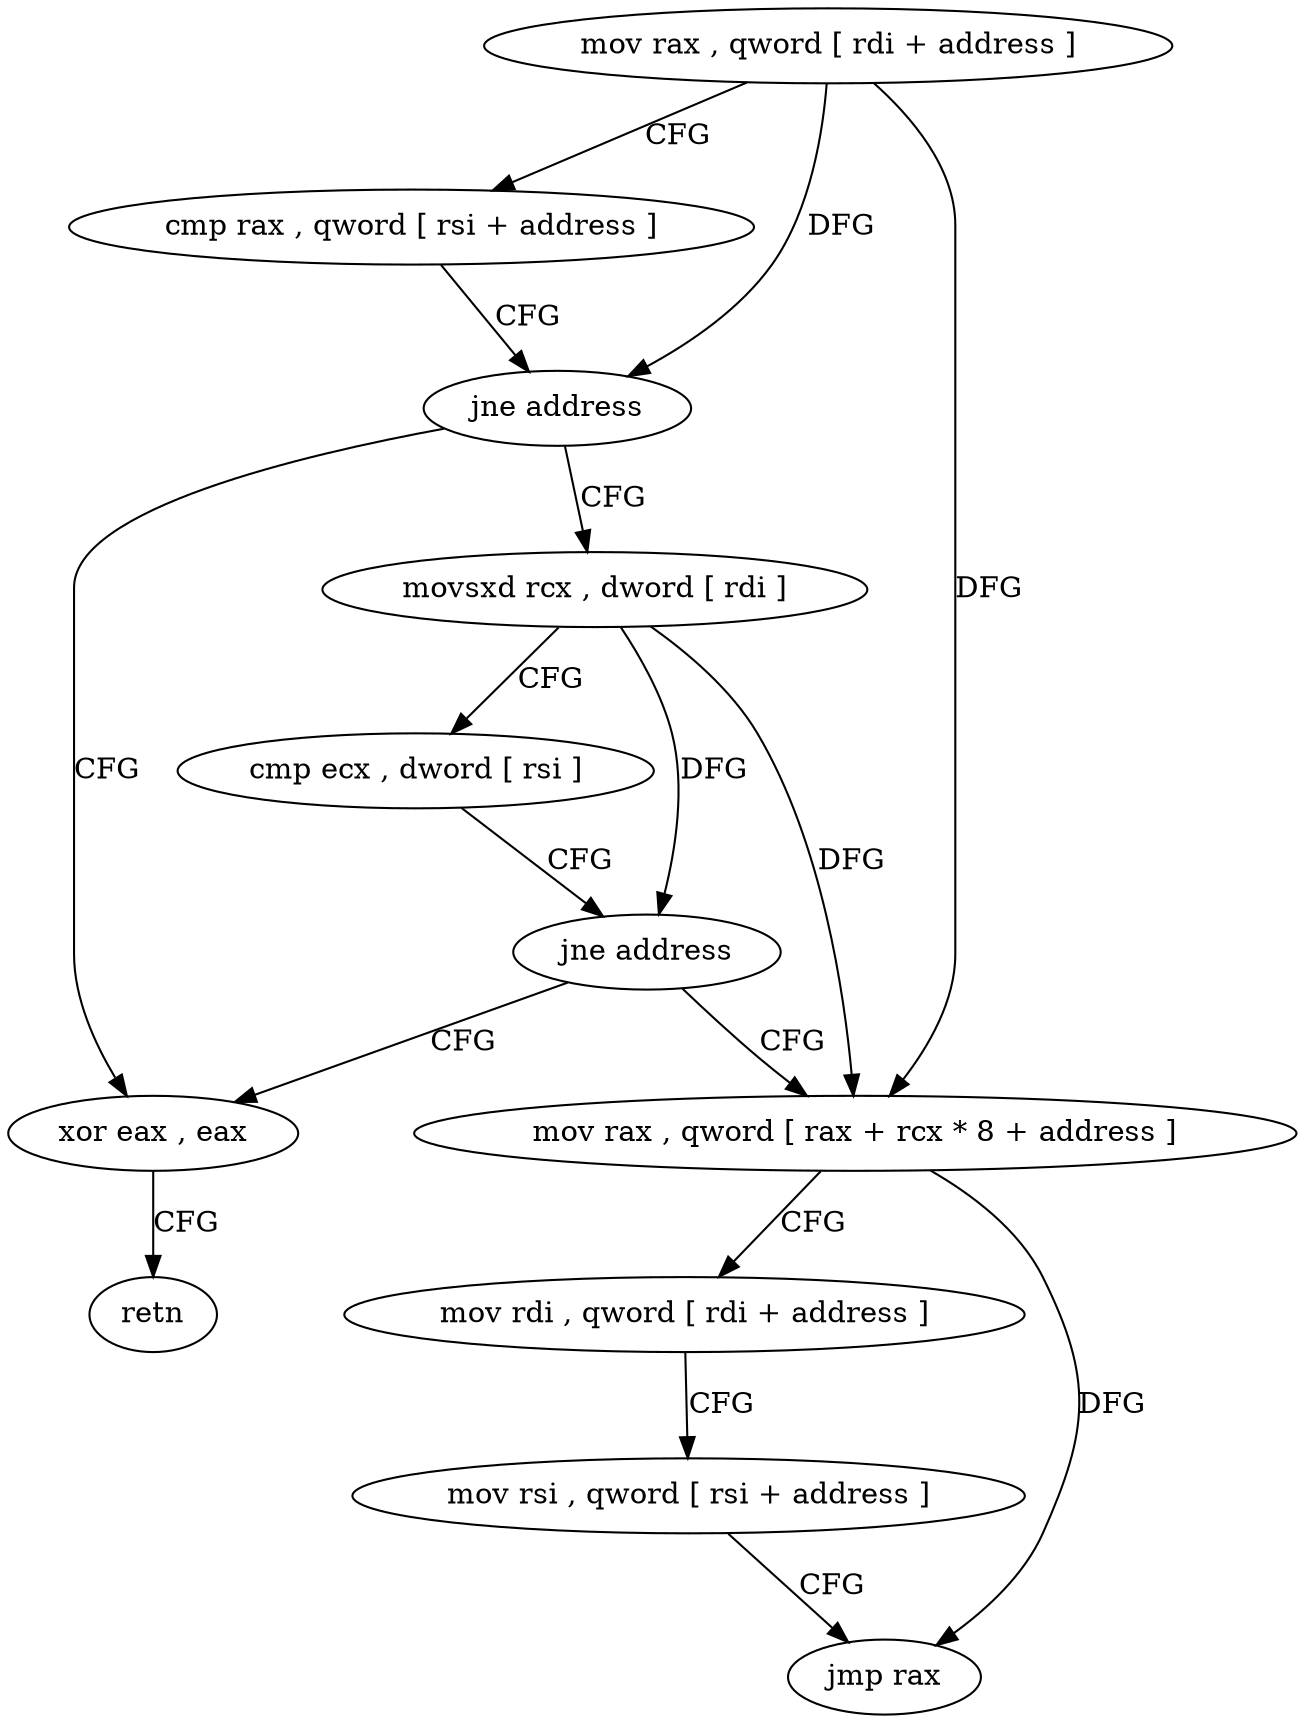digraph "func" {
"73776" [label = "mov rax , qword [ rdi + address ]" ]
"73780" [label = "cmp rax , qword [ rsi + address ]" ]
"73784" [label = "jne address" ]
"73808" [label = "xor eax , eax" ]
"73786" [label = "movsxd rcx , dword [ rdi ]" ]
"73810" [label = "retn" ]
"73789" [label = "cmp ecx , dword [ rsi ]" ]
"73791" [label = "jne address" ]
"73793" [label = "mov rax , qword [ rax + rcx * 8 + address ]" ]
"73798" [label = "mov rdi , qword [ rdi + address ]" ]
"73802" [label = "mov rsi , qword [ rsi + address ]" ]
"73806" [label = "jmp rax" ]
"73776" -> "73780" [ label = "CFG" ]
"73776" -> "73784" [ label = "DFG" ]
"73776" -> "73793" [ label = "DFG" ]
"73780" -> "73784" [ label = "CFG" ]
"73784" -> "73808" [ label = "CFG" ]
"73784" -> "73786" [ label = "CFG" ]
"73808" -> "73810" [ label = "CFG" ]
"73786" -> "73789" [ label = "CFG" ]
"73786" -> "73791" [ label = "DFG" ]
"73786" -> "73793" [ label = "DFG" ]
"73789" -> "73791" [ label = "CFG" ]
"73791" -> "73808" [ label = "CFG" ]
"73791" -> "73793" [ label = "CFG" ]
"73793" -> "73798" [ label = "CFG" ]
"73793" -> "73806" [ label = "DFG" ]
"73798" -> "73802" [ label = "CFG" ]
"73802" -> "73806" [ label = "CFG" ]
}
